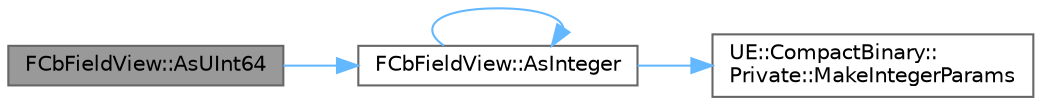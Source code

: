 digraph "FCbFieldView::AsUInt64"
{
 // INTERACTIVE_SVG=YES
 // LATEX_PDF_SIZE
  bgcolor="transparent";
  edge [fontname=Helvetica,fontsize=10,labelfontname=Helvetica,labelfontsize=10];
  node [fontname=Helvetica,fontsize=10,shape=box,height=0.2,width=0.4];
  rankdir="LR";
  Node1 [id="Node000001",label="FCbFieldView::AsUInt64",height=0.2,width=0.4,color="gray40", fillcolor="grey60", style="filled", fontcolor="black",tooltip="Access the field as a uint64."];
  Node1 -> Node2 [id="edge1_Node000001_Node000002",color="steelblue1",style="solid",tooltip=" "];
  Node2 [id="Node000002",label="FCbFieldView::AsInteger",height=0.2,width=0.4,color="grey40", fillcolor="white", style="filled",URL="$dc/deb/classFCbFieldView.html#a4f0fd393171528590f625eb2fc37a145",tooltip="Access the field as the given integer type."];
  Node2 -> Node2 [id="edge2_Node000002_Node000002",color="steelblue1",style="solid",tooltip=" "];
  Node2 -> Node3 [id="edge3_Node000002_Node000003",color="steelblue1",style="solid",tooltip=" "];
  Node3 [id="Node000003",label="UE::CompactBinary::\lPrivate::MakeIntegerParams",height=0.2,width=0.4,color="grey40", fillcolor="white", style="filled",URL="$da/d68/namespaceUE_1_1CompactBinary_1_1Private.html#a90034372b883f7cfbe5e8665a9204fd9",tooltip="Make integer params for the given integer type."];
}
